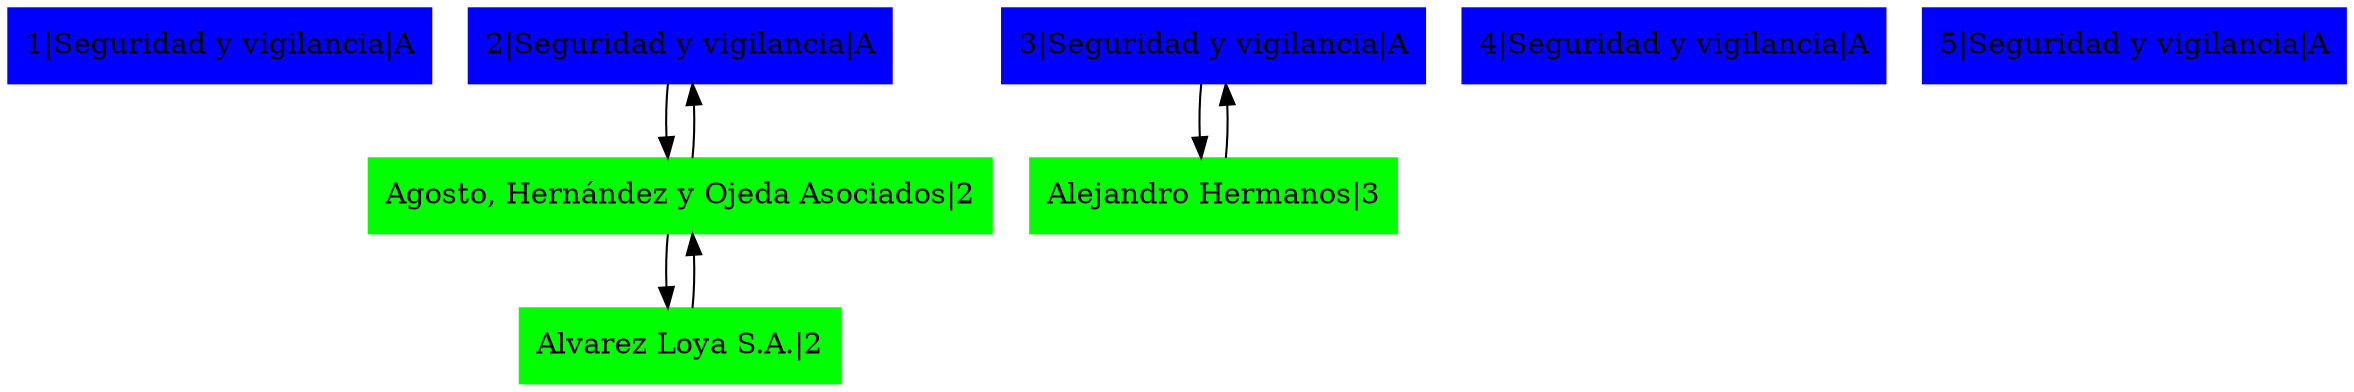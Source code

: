 digraph G{
node[shape=box];
rankdir=TB;
graph[splines=polyline]
node0xc49c220[label="1|Seguridad y vigilancia|A",color=blue,style =filled];
node0xc49c250[label="2|Seguridad y vigilancia|A",color=blue,style =filled];
{rank=same;node0xc49c250;node0xc49c220}
node0xc0000be080[label="Agosto, Hernández y Ojeda Asociados|2",color=green,style =filled];
node0xc49c250->node0xc0000be080;
node0xc0000be080->node0xc49c250;
node0xc0000be100[label="Alvarez Loya S.A.|2",color=green,style =filled];
node0xc0000be080->node0xc0000be100;
node0xc0000be100->node0xc0000be080;
node0xc49c280[label="3|Seguridad y vigilancia|A",color=blue,style =filled];
{rank=same;node0xc49c280;node0xc49c250}
node0xc0000be180[label="Alejandro Hermanos|3",color=green,style =filled];
node0xc49c280->node0xc0000be180;
node0xc0000be180->node0xc49c280;
node0xc49c2b0[label="4|Seguridad y vigilancia|A",color=blue,style =filled];
{rank=same;node0xc49c2b0;node0xc49c280}
node0xc49c2e0[label="5|Seguridad y vigilancia|A",color=blue,style =filled];
{rank=same;node0xc49c2e0;node0xc49c2b0}
}